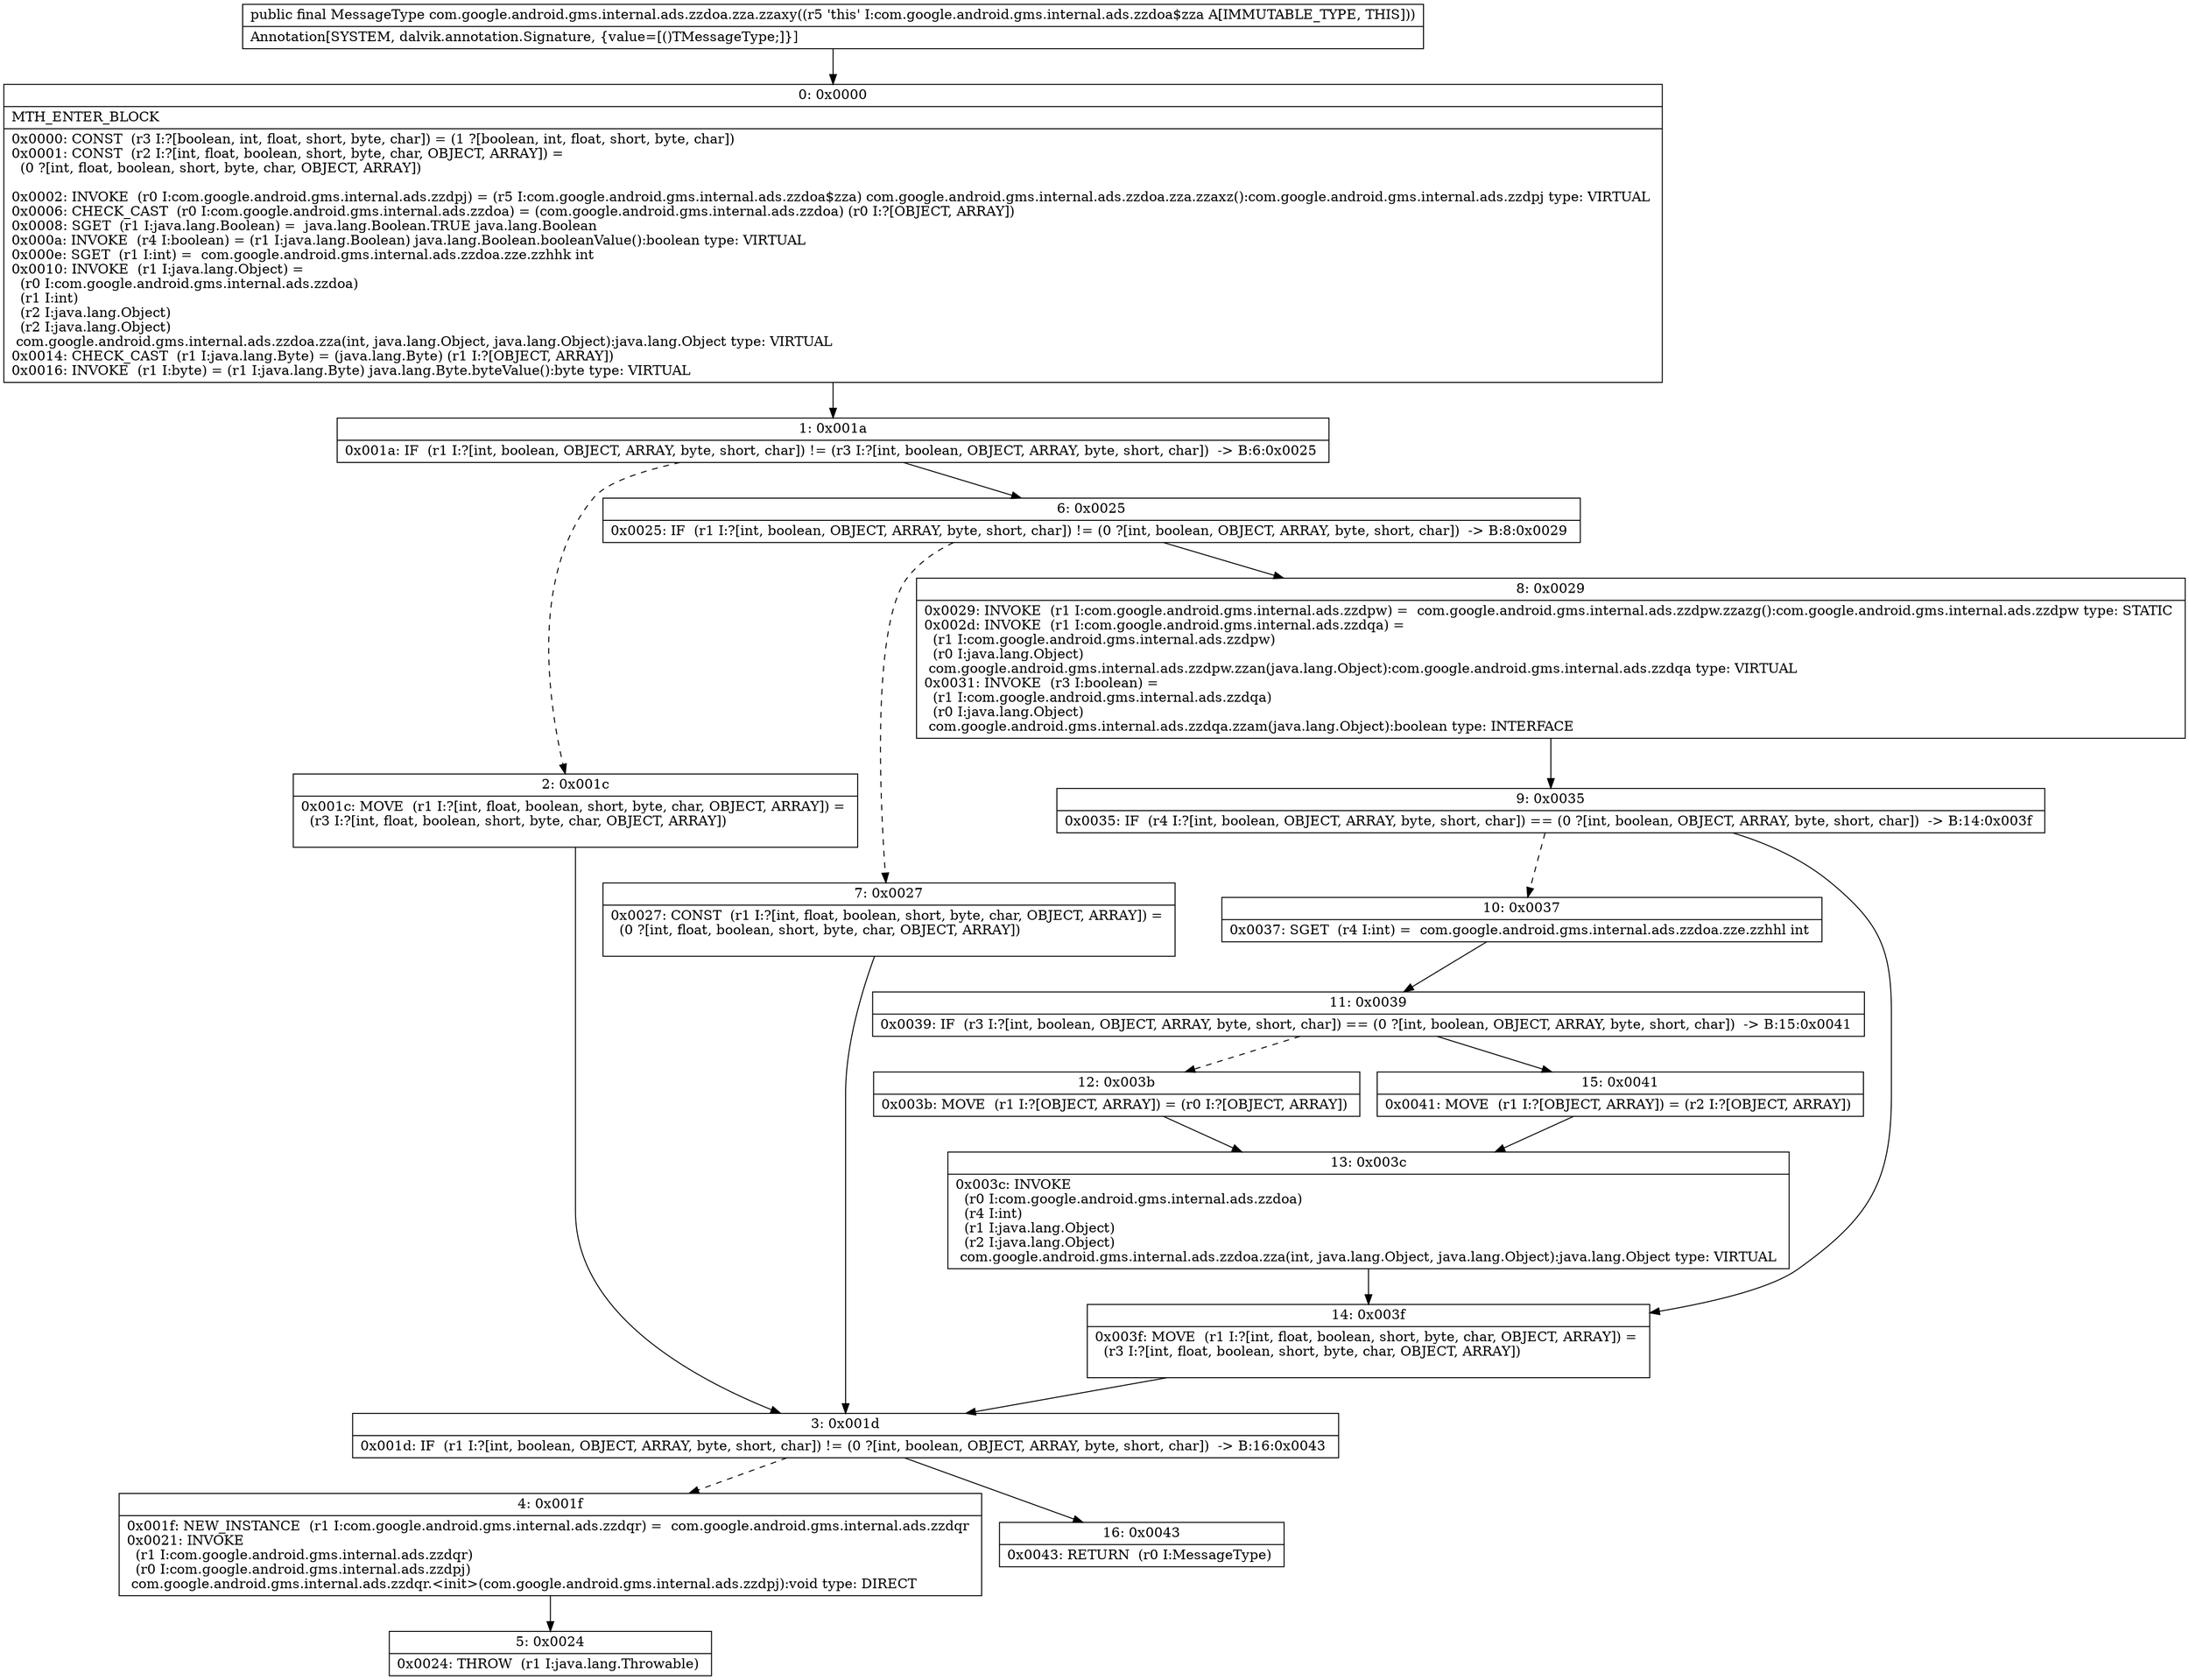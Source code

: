 digraph "CFG forcom.google.android.gms.internal.ads.zzdoa.zza.zzaxy()Lcom\/google\/android\/gms\/internal\/ads\/zzdoa;" {
Node_0 [shape=record,label="{0\:\ 0x0000|MTH_ENTER_BLOCK\l|0x0000: CONST  (r3 I:?[boolean, int, float, short, byte, char]) = (1 ?[boolean, int, float, short, byte, char]) \l0x0001: CONST  (r2 I:?[int, float, boolean, short, byte, char, OBJECT, ARRAY]) = \l  (0 ?[int, float, boolean, short, byte, char, OBJECT, ARRAY])\l \l0x0002: INVOKE  (r0 I:com.google.android.gms.internal.ads.zzdpj) = (r5 I:com.google.android.gms.internal.ads.zzdoa$zza) com.google.android.gms.internal.ads.zzdoa.zza.zzaxz():com.google.android.gms.internal.ads.zzdpj type: VIRTUAL \l0x0006: CHECK_CAST  (r0 I:com.google.android.gms.internal.ads.zzdoa) = (com.google.android.gms.internal.ads.zzdoa) (r0 I:?[OBJECT, ARRAY]) \l0x0008: SGET  (r1 I:java.lang.Boolean) =  java.lang.Boolean.TRUE java.lang.Boolean \l0x000a: INVOKE  (r4 I:boolean) = (r1 I:java.lang.Boolean) java.lang.Boolean.booleanValue():boolean type: VIRTUAL \l0x000e: SGET  (r1 I:int) =  com.google.android.gms.internal.ads.zzdoa.zze.zzhhk int \l0x0010: INVOKE  (r1 I:java.lang.Object) = \l  (r0 I:com.google.android.gms.internal.ads.zzdoa)\l  (r1 I:int)\l  (r2 I:java.lang.Object)\l  (r2 I:java.lang.Object)\l com.google.android.gms.internal.ads.zzdoa.zza(int, java.lang.Object, java.lang.Object):java.lang.Object type: VIRTUAL \l0x0014: CHECK_CAST  (r1 I:java.lang.Byte) = (java.lang.Byte) (r1 I:?[OBJECT, ARRAY]) \l0x0016: INVOKE  (r1 I:byte) = (r1 I:java.lang.Byte) java.lang.Byte.byteValue():byte type: VIRTUAL \l}"];
Node_1 [shape=record,label="{1\:\ 0x001a|0x001a: IF  (r1 I:?[int, boolean, OBJECT, ARRAY, byte, short, char]) != (r3 I:?[int, boolean, OBJECT, ARRAY, byte, short, char])  \-\> B:6:0x0025 \l}"];
Node_2 [shape=record,label="{2\:\ 0x001c|0x001c: MOVE  (r1 I:?[int, float, boolean, short, byte, char, OBJECT, ARRAY]) = \l  (r3 I:?[int, float, boolean, short, byte, char, OBJECT, ARRAY])\l \l}"];
Node_3 [shape=record,label="{3\:\ 0x001d|0x001d: IF  (r1 I:?[int, boolean, OBJECT, ARRAY, byte, short, char]) != (0 ?[int, boolean, OBJECT, ARRAY, byte, short, char])  \-\> B:16:0x0043 \l}"];
Node_4 [shape=record,label="{4\:\ 0x001f|0x001f: NEW_INSTANCE  (r1 I:com.google.android.gms.internal.ads.zzdqr) =  com.google.android.gms.internal.ads.zzdqr \l0x0021: INVOKE  \l  (r1 I:com.google.android.gms.internal.ads.zzdqr)\l  (r0 I:com.google.android.gms.internal.ads.zzdpj)\l com.google.android.gms.internal.ads.zzdqr.\<init\>(com.google.android.gms.internal.ads.zzdpj):void type: DIRECT \l}"];
Node_5 [shape=record,label="{5\:\ 0x0024|0x0024: THROW  (r1 I:java.lang.Throwable) \l}"];
Node_6 [shape=record,label="{6\:\ 0x0025|0x0025: IF  (r1 I:?[int, boolean, OBJECT, ARRAY, byte, short, char]) != (0 ?[int, boolean, OBJECT, ARRAY, byte, short, char])  \-\> B:8:0x0029 \l}"];
Node_7 [shape=record,label="{7\:\ 0x0027|0x0027: CONST  (r1 I:?[int, float, boolean, short, byte, char, OBJECT, ARRAY]) = \l  (0 ?[int, float, boolean, short, byte, char, OBJECT, ARRAY])\l \l}"];
Node_8 [shape=record,label="{8\:\ 0x0029|0x0029: INVOKE  (r1 I:com.google.android.gms.internal.ads.zzdpw) =  com.google.android.gms.internal.ads.zzdpw.zzazg():com.google.android.gms.internal.ads.zzdpw type: STATIC \l0x002d: INVOKE  (r1 I:com.google.android.gms.internal.ads.zzdqa) = \l  (r1 I:com.google.android.gms.internal.ads.zzdpw)\l  (r0 I:java.lang.Object)\l com.google.android.gms.internal.ads.zzdpw.zzan(java.lang.Object):com.google.android.gms.internal.ads.zzdqa type: VIRTUAL \l0x0031: INVOKE  (r3 I:boolean) = \l  (r1 I:com.google.android.gms.internal.ads.zzdqa)\l  (r0 I:java.lang.Object)\l com.google.android.gms.internal.ads.zzdqa.zzam(java.lang.Object):boolean type: INTERFACE \l}"];
Node_9 [shape=record,label="{9\:\ 0x0035|0x0035: IF  (r4 I:?[int, boolean, OBJECT, ARRAY, byte, short, char]) == (0 ?[int, boolean, OBJECT, ARRAY, byte, short, char])  \-\> B:14:0x003f \l}"];
Node_10 [shape=record,label="{10\:\ 0x0037|0x0037: SGET  (r4 I:int) =  com.google.android.gms.internal.ads.zzdoa.zze.zzhhl int \l}"];
Node_11 [shape=record,label="{11\:\ 0x0039|0x0039: IF  (r3 I:?[int, boolean, OBJECT, ARRAY, byte, short, char]) == (0 ?[int, boolean, OBJECT, ARRAY, byte, short, char])  \-\> B:15:0x0041 \l}"];
Node_12 [shape=record,label="{12\:\ 0x003b|0x003b: MOVE  (r1 I:?[OBJECT, ARRAY]) = (r0 I:?[OBJECT, ARRAY]) \l}"];
Node_13 [shape=record,label="{13\:\ 0x003c|0x003c: INVOKE  \l  (r0 I:com.google.android.gms.internal.ads.zzdoa)\l  (r4 I:int)\l  (r1 I:java.lang.Object)\l  (r2 I:java.lang.Object)\l com.google.android.gms.internal.ads.zzdoa.zza(int, java.lang.Object, java.lang.Object):java.lang.Object type: VIRTUAL \l}"];
Node_14 [shape=record,label="{14\:\ 0x003f|0x003f: MOVE  (r1 I:?[int, float, boolean, short, byte, char, OBJECT, ARRAY]) = \l  (r3 I:?[int, float, boolean, short, byte, char, OBJECT, ARRAY])\l \l}"];
Node_15 [shape=record,label="{15\:\ 0x0041|0x0041: MOVE  (r1 I:?[OBJECT, ARRAY]) = (r2 I:?[OBJECT, ARRAY]) \l}"];
Node_16 [shape=record,label="{16\:\ 0x0043|0x0043: RETURN  (r0 I:MessageType) \l}"];
MethodNode[shape=record,label="{public final MessageType com.google.android.gms.internal.ads.zzdoa.zza.zzaxy((r5 'this' I:com.google.android.gms.internal.ads.zzdoa$zza A[IMMUTABLE_TYPE, THIS]))  | Annotation[SYSTEM, dalvik.annotation.Signature, \{value=[()TMessageType;]\}]\l}"];
MethodNode -> Node_0;
Node_0 -> Node_1;
Node_1 -> Node_2[style=dashed];
Node_1 -> Node_6;
Node_2 -> Node_3;
Node_3 -> Node_4[style=dashed];
Node_3 -> Node_16;
Node_4 -> Node_5;
Node_6 -> Node_7[style=dashed];
Node_6 -> Node_8;
Node_7 -> Node_3;
Node_8 -> Node_9;
Node_9 -> Node_10[style=dashed];
Node_9 -> Node_14;
Node_10 -> Node_11;
Node_11 -> Node_12[style=dashed];
Node_11 -> Node_15;
Node_12 -> Node_13;
Node_13 -> Node_14;
Node_14 -> Node_3;
Node_15 -> Node_13;
}


